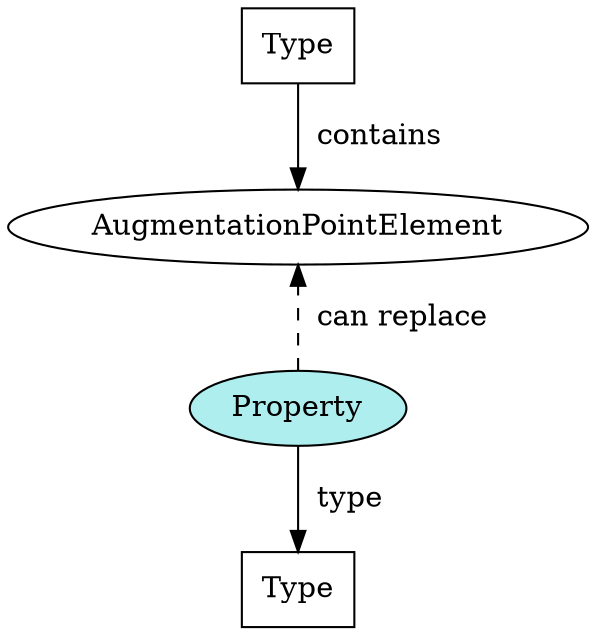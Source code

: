 
digraph {

  rankdir="TB";

  nc [label="Type" shape=rect];
  augPoint [label="AugmentationPointElement"]

  augElt [label="Property" style="filled" fillcolor="paleturquoise"]
  augType [label="Type" shape=rect];

  nc -> augPoint [label="  contains"]

  augElt -> augPoint [label="  can replace" style=dashed];
  augElt -> augType [label="  type"];

  { rank=source nc }
  augPoint ->
  { rank=same augElt } [style=invis]
}
